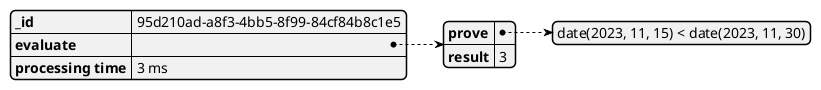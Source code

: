 @startjson
{
    "_id": "95d210ad-a8f3-4bb5-8f99-84cf84b8c1e5",
    "evaluate": {
        "prove": [
            "date(2023, 11, 15) < date(2023, 11, 30)"
        ],
        "result": 3
    },
    "processing time": "3 ms"
}
@endjson